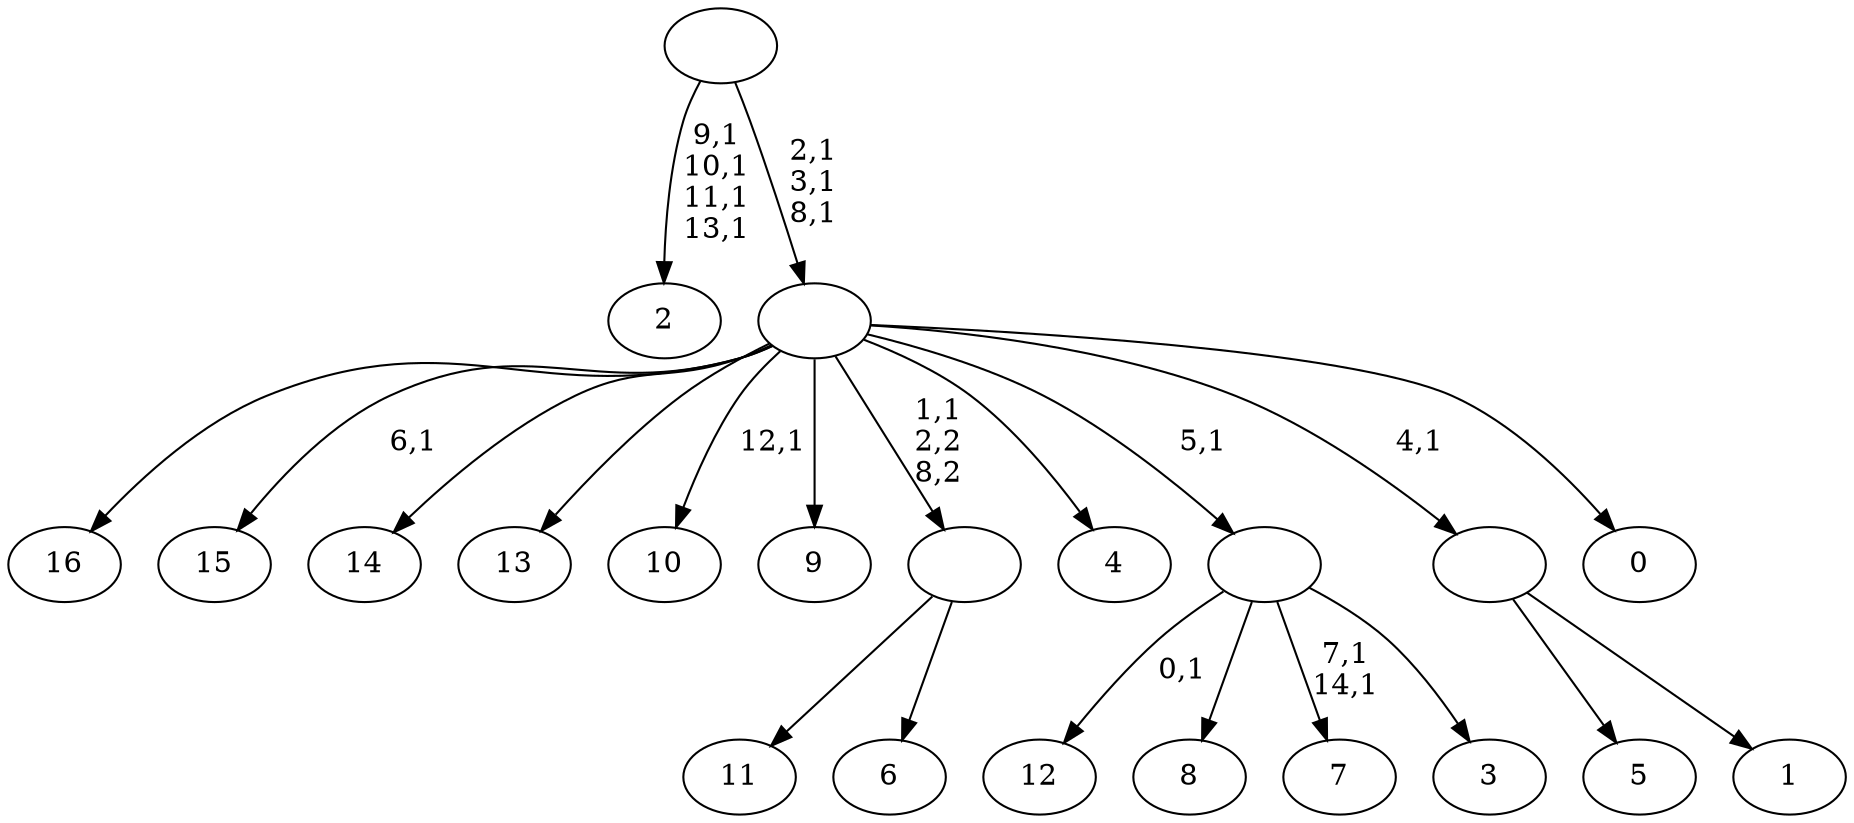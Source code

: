 digraph T {
	32 [label="16"]
	31 [label="15"]
	29 [label="14"]
	28 [label="13"]
	27 [label="12"]
	25 [label="11"]
	24 [label="10"]
	22 [label="9"]
	21 [label="8"]
	20 [label="7"]
	17 [label="6"]
	16 [label=""]
	15 [label="5"]
	14 [label="4"]
	13 [label="3"]
	12 [label=""]
	11 [label="2"]
	6 [label="1"]
	5 [label=""]
	4 [label="0"]
	3 [label=""]
	0 [label=""]
	16 -> 25 [label=""]
	16 -> 17 [label=""]
	12 -> 20 [label="7,1\n14,1"]
	12 -> 27 [label="0,1"]
	12 -> 21 [label=""]
	12 -> 13 [label=""]
	5 -> 15 [label=""]
	5 -> 6 [label=""]
	3 -> 24 [label="12,1"]
	3 -> 31 [label="6,1"]
	3 -> 32 [label=""]
	3 -> 29 [label=""]
	3 -> 28 [label=""]
	3 -> 22 [label=""]
	3 -> 16 [label="1,1\n2,2\n8,2"]
	3 -> 14 [label=""]
	3 -> 12 [label="5,1"]
	3 -> 5 [label="4,1"]
	3 -> 4 [label=""]
	0 -> 3 [label="2,1\n3,1\n8,1"]
	0 -> 11 [label="9,1\n10,1\n11,1\n13,1"]
}
